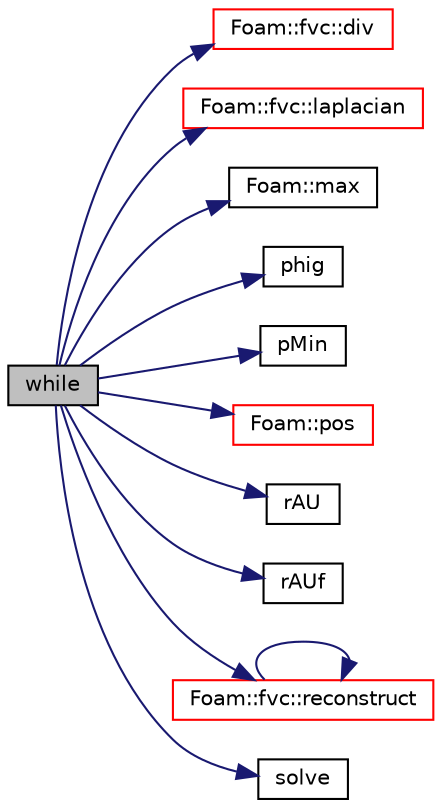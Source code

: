 digraph "while"
{
  bgcolor="transparent";
  edge [fontname="Helvetica",fontsize="10",labelfontname="Helvetica",labelfontsize="10"];
  node [fontname="Helvetica",fontsize="10",shape=record];
  rankdir="LR";
  Node1 [label="while",height=0.2,width=0.4,color="black", fillcolor="grey75", style="filled", fontcolor="black"];
  Node1 -> Node2 [color="midnightblue",fontsize="10",style="solid",fontname="Helvetica"];
  Node2 [label="Foam::fvc::div",height=0.2,width=0.4,color="red",URL="$a10776.html#a585533948ad80abfe589d920c641f251"];
  Node1 -> Node3 [color="midnightblue",fontsize="10",style="solid",fontname="Helvetica"];
  Node3 [label="Foam::fvc::laplacian",height=0.2,width=0.4,color="red",URL="$a10776.html#ac75bff389d0405149b204b0d7ac214cd"];
  Node1 -> Node4 [color="midnightblue",fontsize="10",style="solid",fontname="Helvetica"];
  Node4 [label="Foam::max",height=0.2,width=0.4,color="black",URL="$a10742.html#ac993e906cf2774ae77e666bc24e81733"];
  Node1 -> Node5 [color="midnightblue",fontsize="10",style="solid",fontname="Helvetica"];
  Node5 [label="phig",height=0.2,width=0.4,color="black",URL="$a02930.html#a556bb449d809ee40ca35cc2ee766b26d"];
  Node1 -> Node6 [color="midnightblue",fontsize="10",style="solid",fontname="Helvetica"];
  Node6 [label="pMin",height=0.2,width=0.4,color="black",URL="$a04497.html#a48bbce368545974bebafe3faccb1040b"];
  Node1 -> Node7 [color="midnightblue",fontsize="10",style="solid",fontname="Helvetica"];
  Node7 [label="Foam::pos",height=0.2,width=0.4,color="red",URL="$a10742.html#a09a190b59f3d01b258bca0fa964a6212"];
  Node1 -> Node8 [color="midnightblue",fontsize="10",style="solid",fontname="Helvetica"];
  Node8 [label="rAU",height=0.2,width=0.4,color="black",URL="$a02929.html#a4ae3ff6f0732a8a206a641d7ff2d9f7d"];
  Node1 -> Node9 [color="midnightblue",fontsize="10",style="solid",fontname="Helvetica"];
  Node9 [label="rAUf",height=0.2,width=0.4,color="black",URL="$a02942.html#ae693ae4c2085edc7ebb2aac47e046b2d"];
  Node1 -> Node10 [color="midnightblue",fontsize="10",style="solid",fontname="Helvetica"];
  Node10 [label="Foam::fvc::reconstruct",height=0.2,width=0.4,color="red",URL="$a10776.html#ad8a6471328adb4cddcc0d4cedfa39ca2"];
  Node10 -> Node10 [color="midnightblue",fontsize="10",style="solid",fontname="Helvetica"];
  Node1 -> Node11 [color="midnightblue",fontsize="10",style="solid",fontname="Helvetica"];
  Node11 [label="solve",height=0.2,width=0.4,color="black",URL="$a02958.html#a63a249aff939702e1f4e9e11464c663c"];
}
